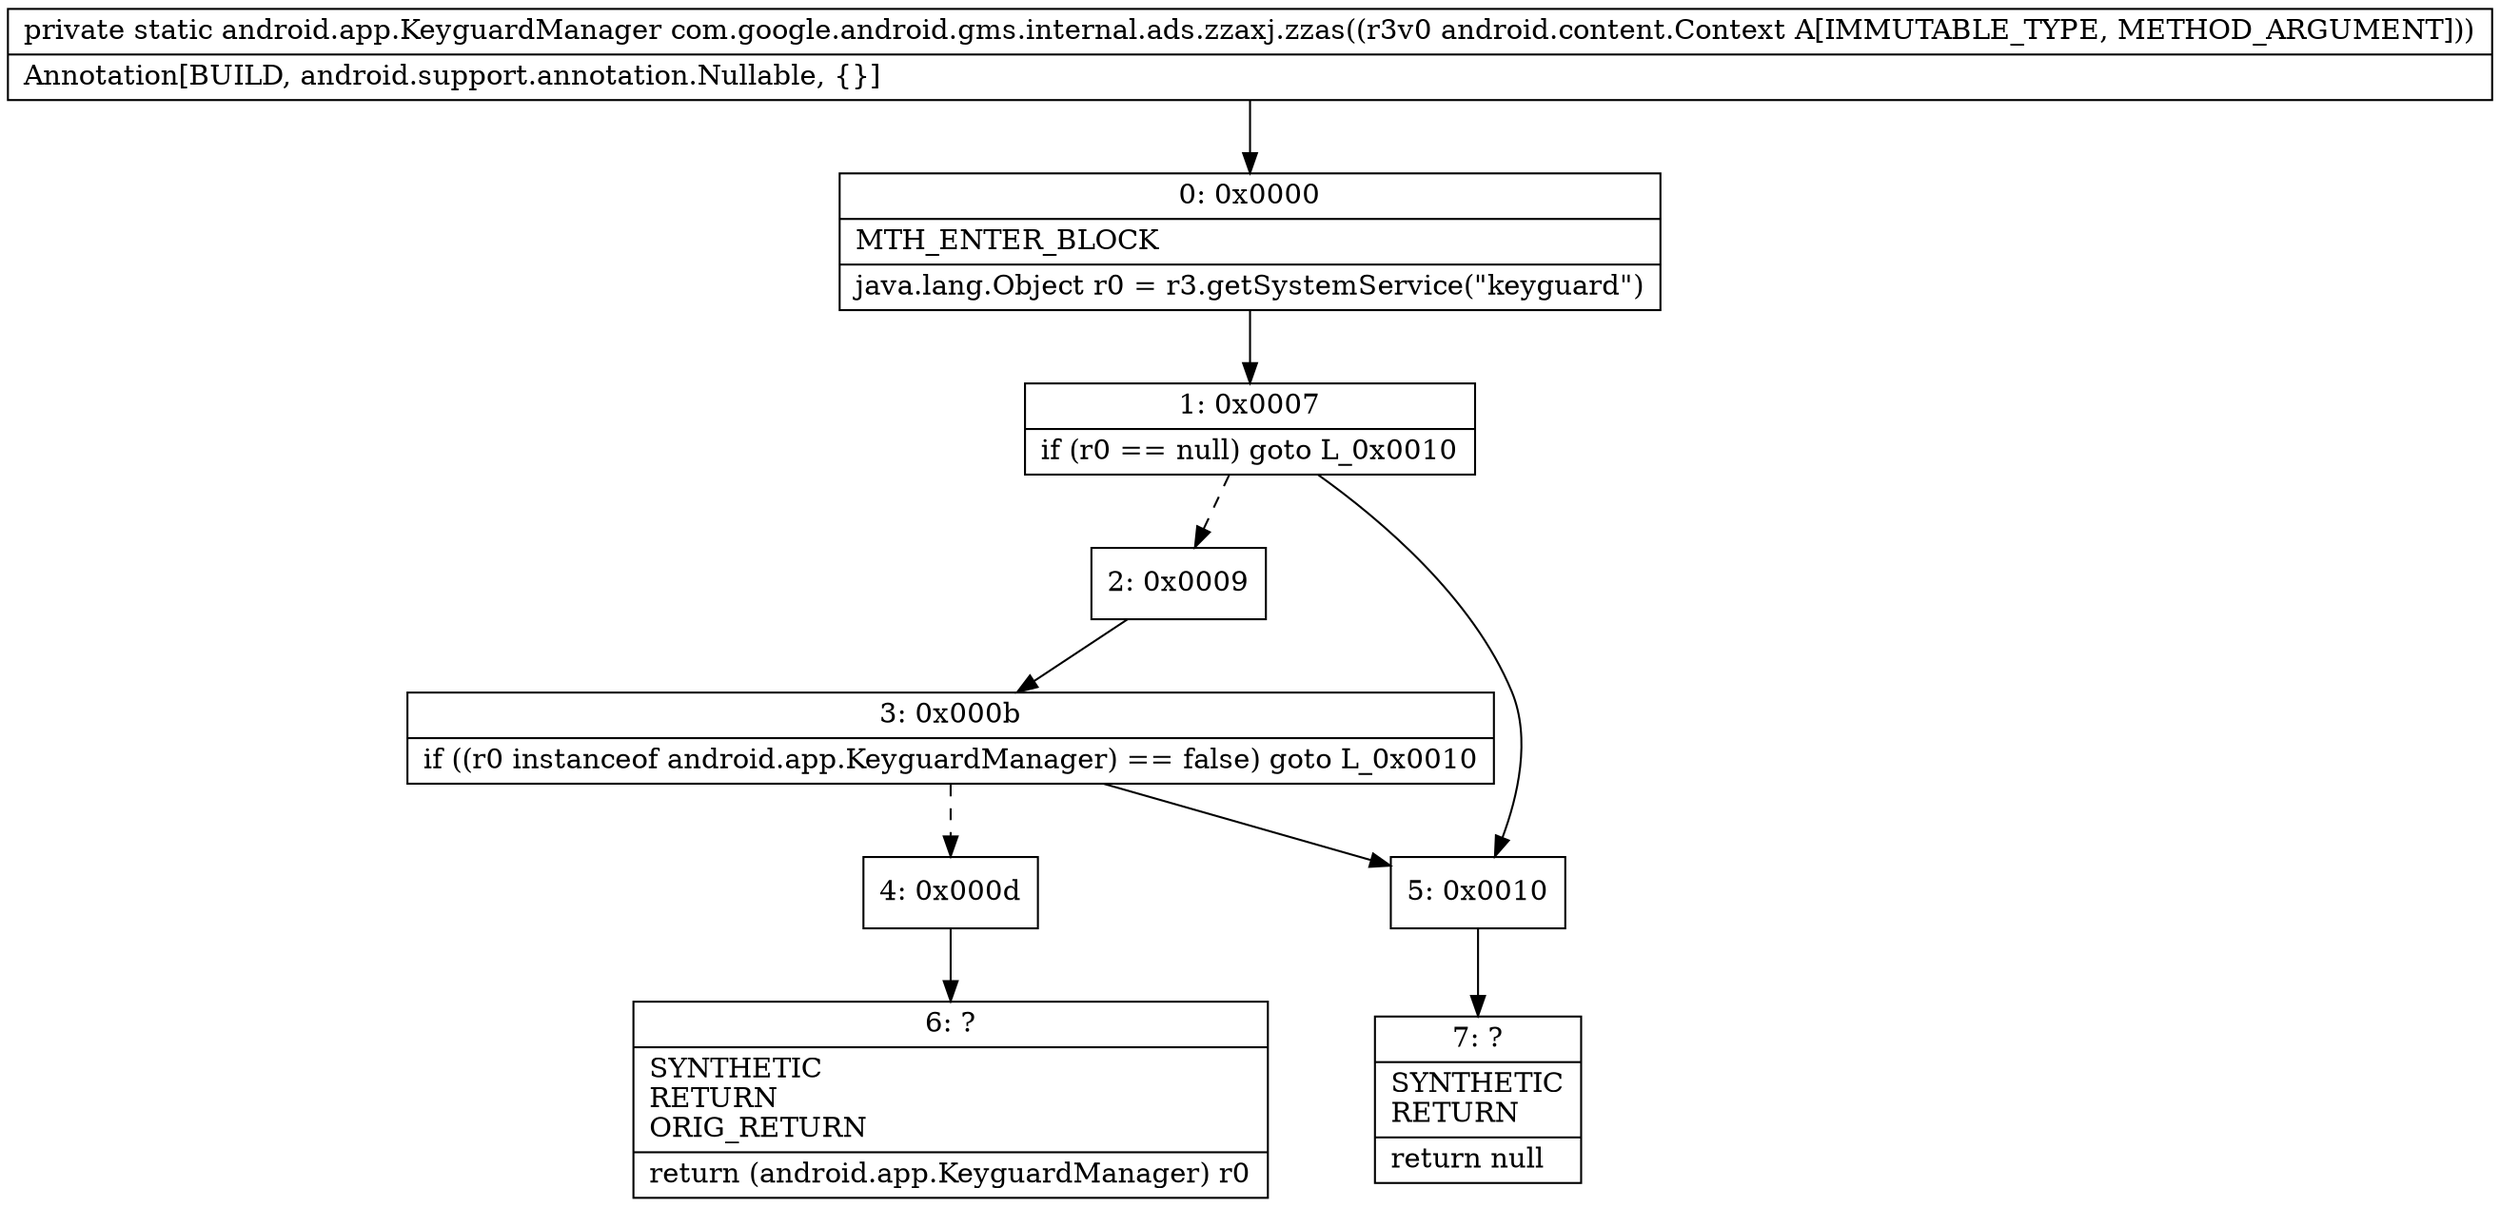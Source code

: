 digraph "CFG forcom.google.android.gms.internal.ads.zzaxj.zzas(Landroid\/content\/Context;)Landroid\/app\/KeyguardManager;" {
Node_0 [shape=record,label="{0\:\ 0x0000|MTH_ENTER_BLOCK\l|java.lang.Object r0 = r3.getSystemService(\"keyguard\")\l}"];
Node_1 [shape=record,label="{1\:\ 0x0007|if (r0 == null) goto L_0x0010\l}"];
Node_2 [shape=record,label="{2\:\ 0x0009}"];
Node_3 [shape=record,label="{3\:\ 0x000b|if ((r0 instanceof android.app.KeyguardManager) == false) goto L_0x0010\l}"];
Node_4 [shape=record,label="{4\:\ 0x000d}"];
Node_5 [shape=record,label="{5\:\ 0x0010}"];
Node_6 [shape=record,label="{6\:\ ?|SYNTHETIC\lRETURN\lORIG_RETURN\l|return (android.app.KeyguardManager) r0\l}"];
Node_7 [shape=record,label="{7\:\ ?|SYNTHETIC\lRETURN\l|return null\l}"];
MethodNode[shape=record,label="{private static android.app.KeyguardManager com.google.android.gms.internal.ads.zzaxj.zzas((r3v0 android.content.Context A[IMMUTABLE_TYPE, METHOD_ARGUMENT]))  | Annotation[BUILD, android.support.annotation.Nullable, \{\}]\l}"];
MethodNode -> Node_0;
Node_0 -> Node_1;
Node_1 -> Node_2[style=dashed];
Node_1 -> Node_5;
Node_2 -> Node_3;
Node_3 -> Node_4[style=dashed];
Node_3 -> Node_5;
Node_4 -> Node_6;
Node_5 -> Node_7;
}

